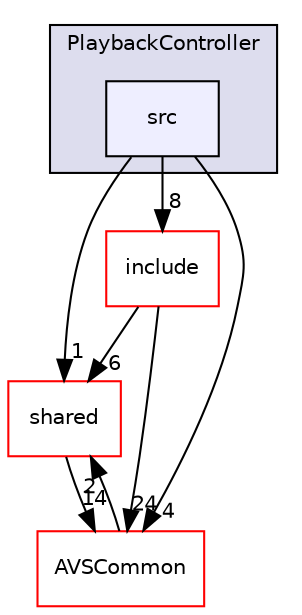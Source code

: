 digraph "/workplace/avs-device-sdk/CapabilityAgents/PlaybackController/src" {
  compound=true
  node [ fontsize="10", fontname="Helvetica"];
  edge [ labelfontsize="10", labelfontname="Helvetica"];
  subgraph clusterdir_7b6c89f8529a936fe9cff738852cb883 {
    graph [ bgcolor="#ddddee", pencolor="black", label="PlaybackController" fontname="Helvetica", fontsize="10", URL="dir_7b6c89f8529a936fe9cff738852cb883.html"]
  dir_0941af995683471172955459524bdfe2 [shape=box, label="src", style="filled", fillcolor="#eeeeff", pencolor="black", URL="dir_0941af995683471172955459524bdfe2.html"];
  }
  dir_9982052f7ce695d12571567315b2fafa [shape=box label="shared" fillcolor="white" style="filled" color="red" URL="dir_9982052f7ce695d12571567315b2fafa.html"];
  dir_62320dd1e359410b2bb8c7402cc0d6b2 [shape=box label="include" fillcolor="white" style="filled" color="red" URL="dir_62320dd1e359410b2bb8c7402cc0d6b2.html"];
  dir_13e65effb2bde530b17b3d5eefcd0266 [shape=box label="AVSCommon" fillcolor="white" style="filled" color="red" URL="dir_13e65effb2bde530b17b3d5eefcd0266.html"];
  dir_9982052f7ce695d12571567315b2fafa->dir_13e65effb2bde530b17b3d5eefcd0266 [headlabel="14", labeldistance=1.5 headhref="dir_000549_000017.html"];
  dir_62320dd1e359410b2bb8c7402cc0d6b2->dir_9982052f7ce695d12571567315b2fafa [headlabel="6", labeldistance=1.5 headhref="dir_000355_000549.html"];
  dir_62320dd1e359410b2bb8c7402cc0d6b2->dir_13e65effb2bde530b17b3d5eefcd0266 [headlabel="24", labeldistance=1.5 headhref="dir_000355_000017.html"];
  dir_13e65effb2bde530b17b3d5eefcd0266->dir_9982052f7ce695d12571567315b2fafa [headlabel="2", labeldistance=1.5 headhref="dir_000017_000549.html"];
  dir_0941af995683471172955459524bdfe2->dir_9982052f7ce695d12571567315b2fafa [headlabel="1", labeldistance=1.5 headhref="dir_000357_000549.html"];
  dir_0941af995683471172955459524bdfe2->dir_62320dd1e359410b2bb8c7402cc0d6b2 [headlabel="8", labeldistance=1.5 headhref="dir_000357_000355.html"];
  dir_0941af995683471172955459524bdfe2->dir_13e65effb2bde530b17b3d5eefcd0266 [headlabel="4", labeldistance=1.5 headhref="dir_000357_000017.html"];
}
